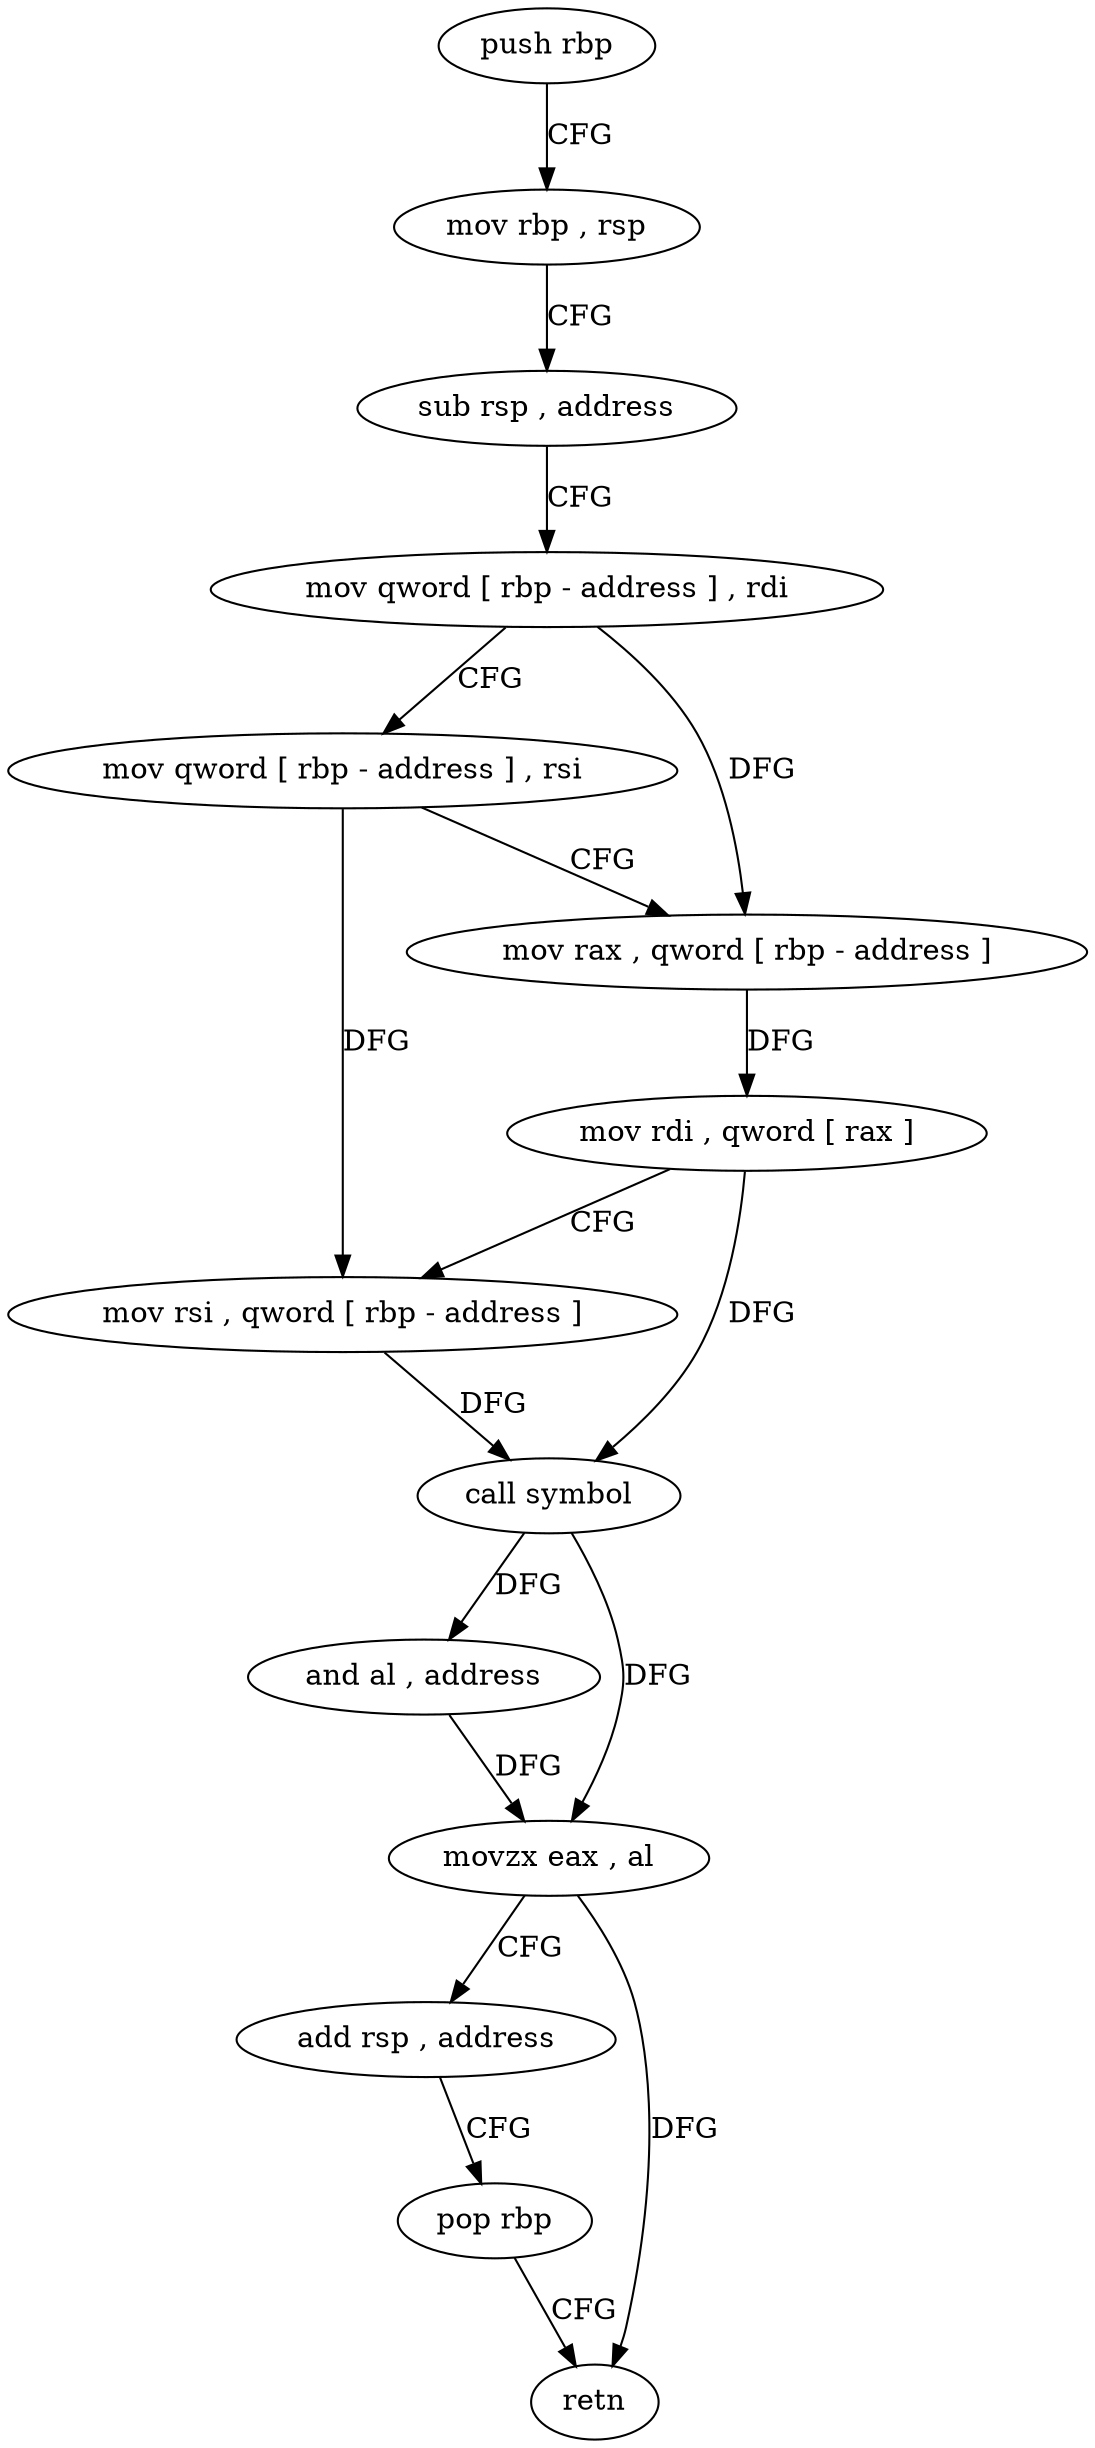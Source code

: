 digraph "func" {
"139968" [label = "push rbp" ]
"139969" [label = "mov rbp , rsp" ]
"139972" [label = "sub rsp , address" ]
"139976" [label = "mov qword [ rbp - address ] , rdi" ]
"139980" [label = "mov qword [ rbp - address ] , rsi" ]
"139984" [label = "mov rax , qword [ rbp - address ]" ]
"139988" [label = "mov rdi , qword [ rax ]" ]
"139991" [label = "mov rsi , qword [ rbp - address ]" ]
"139995" [label = "call symbol" ]
"140000" [label = "and al , address" ]
"140002" [label = "movzx eax , al" ]
"140005" [label = "add rsp , address" ]
"140009" [label = "pop rbp" ]
"140010" [label = "retn" ]
"139968" -> "139969" [ label = "CFG" ]
"139969" -> "139972" [ label = "CFG" ]
"139972" -> "139976" [ label = "CFG" ]
"139976" -> "139980" [ label = "CFG" ]
"139976" -> "139984" [ label = "DFG" ]
"139980" -> "139984" [ label = "CFG" ]
"139980" -> "139991" [ label = "DFG" ]
"139984" -> "139988" [ label = "DFG" ]
"139988" -> "139991" [ label = "CFG" ]
"139988" -> "139995" [ label = "DFG" ]
"139991" -> "139995" [ label = "DFG" ]
"139995" -> "140000" [ label = "DFG" ]
"139995" -> "140002" [ label = "DFG" ]
"140000" -> "140002" [ label = "DFG" ]
"140002" -> "140005" [ label = "CFG" ]
"140002" -> "140010" [ label = "DFG" ]
"140005" -> "140009" [ label = "CFG" ]
"140009" -> "140010" [ label = "CFG" ]
}
